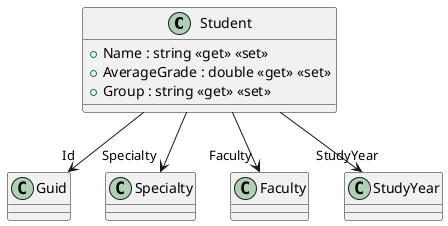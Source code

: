 @startuml
class Student {
    + Name : string <<get>> <<set>>
    + AverageGrade : double <<get>> <<set>>
    + Group : string <<get>> <<set>>
}
Student --> "Id" Guid
Student --> "Specialty" Specialty
Student --> "Faculty" Faculty
Student --> "StudyYear" StudyYear
@enduml
